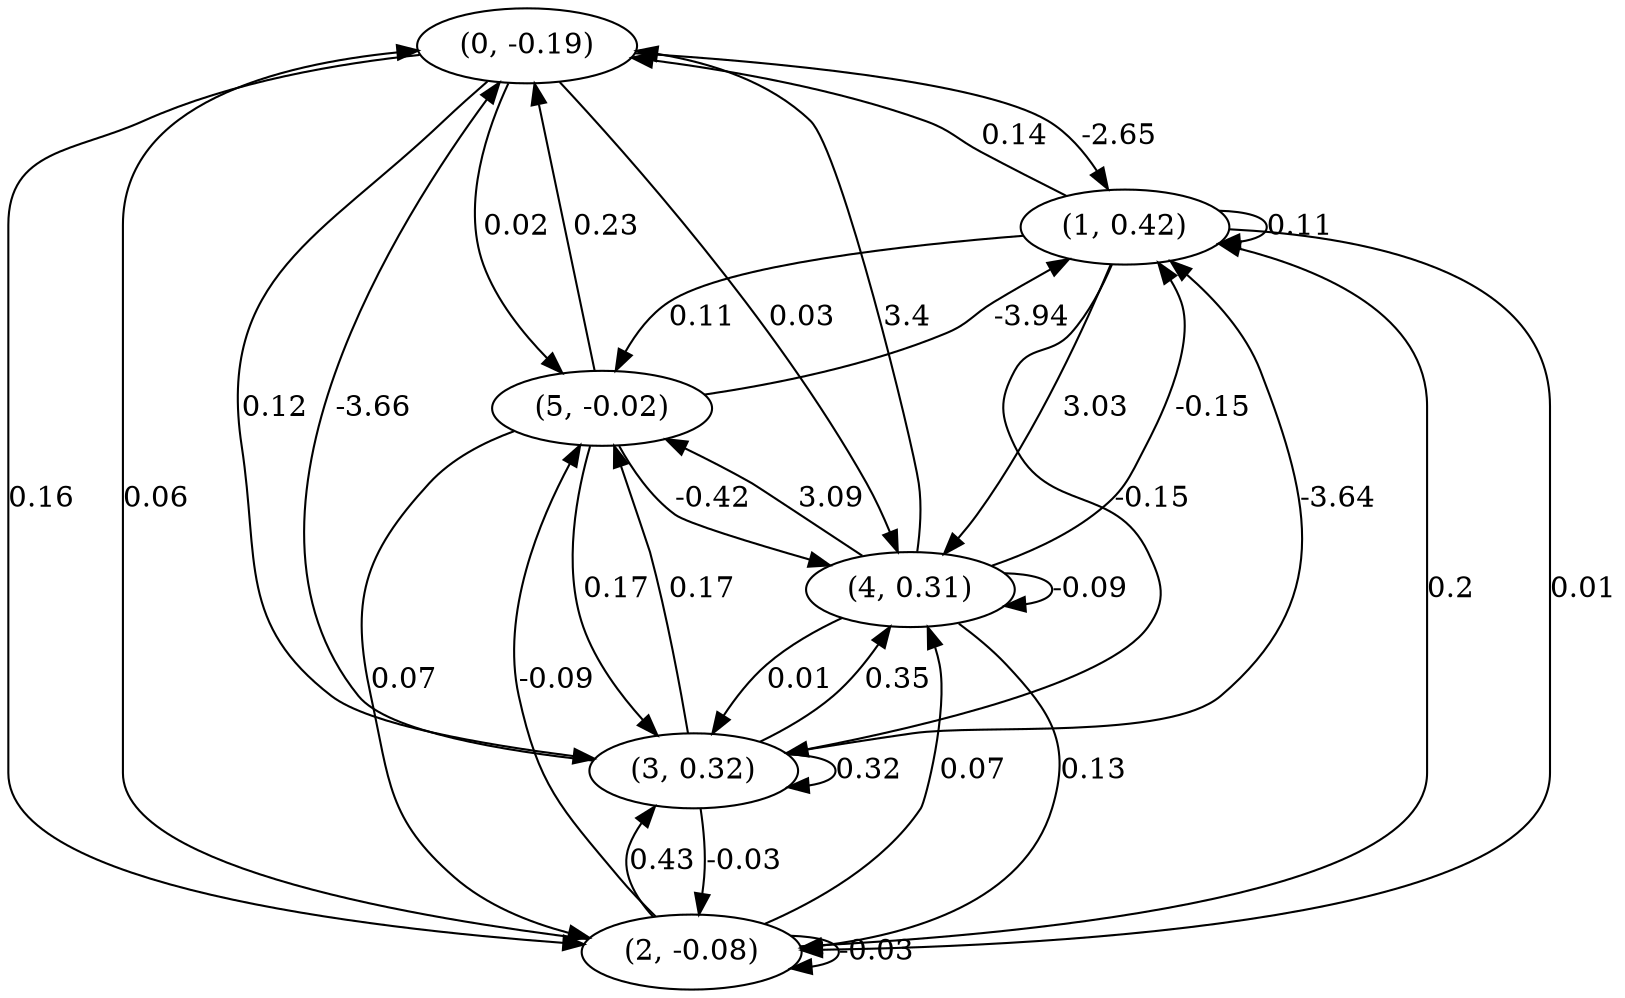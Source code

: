 digraph {
    0 [ label = "(0, -0.19)" ]
    1 [ label = "(1, 0.42)" ]
    2 [ label = "(2, -0.08)" ]
    3 [ label = "(3, 0.32)" ]
    4 [ label = "(4, 0.31)" ]
    5 [ label = "(5, -0.02)" ]
    1 -> 1 [ label = "0.11" ]
    2 -> 2 [ label = "-0.03" ]
    3 -> 3 [ label = "0.32" ]
    4 -> 4 [ label = "-0.09" ]
    1 -> 0 [ label = "0.14" ]
    2 -> 0 [ label = "0.06" ]
    3 -> 0 [ label = "-3.66" ]
    4 -> 0 [ label = "3.4" ]
    5 -> 0 [ label = "0.23" ]
    0 -> 1 [ label = "-2.65" ]
    2 -> 1 [ label = "0.2" ]
    3 -> 1 [ label = "-3.64" ]
    4 -> 1 [ label = "-0.15" ]
    5 -> 1 [ label = "-3.94" ]
    0 -> 2 [ label = "0.16" ]
    1 -> 2 [ label = "0.01" ]
    3 -> 2 [ label = "-0.03" ]
    4 -> 2 [ label = "0.13" ]
    5 -> 2 [ label = "0.07" ]
    0 -> 3 [ label = "0.12" ]
    1 -> 3 [ label = "-0.15" ]
    2 -> 3 [ label = "0.43" ]
    4 -> 3 [ label = "0.01" ]
    5 -> 3 [ label = "0.17" ]
    0 -> 4 [ label = "0.03" ]
    1 -> 4 [ label = "3.03" ]
    2 -> 4 [ label = "0.07" ]
    3 -> 4 [ label = "0.35" ]
    5 -> 4 [ label = "-0.42" ]
    0 -> 5 [ label = "0.02" ]
    1 -> 5 [ label = "0.11" ]
    2 -> 5 [ label = "-0.09" ]
    3 -> 5 [ label = "0.17" ]
    4 -> 5 [ label = "3.09" ]
}

